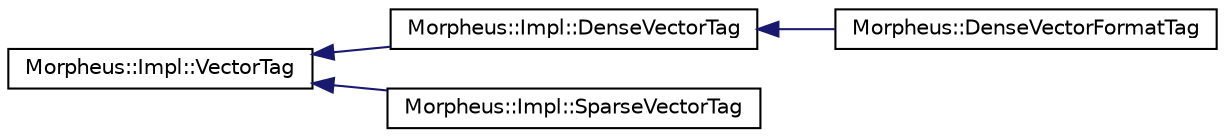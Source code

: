 digraph "Graphical Class Hierarchy"
{
 // LATEX_PDF_SIZE
  edge [fontname="Helvetica",fontsize="10",labelfontname="Helvetica",labelfontsize="10"];
  node [fontname="Helvetica",fontsize="10",shape=record];
  rankdir="LR";
  Node0 [label="Morpheus::Impl::VectorTag",height=0.2,width=0.4,color="black", fillcolor="white", style="filled",URL="$structMorpheus_1_1Impl_1_1VectorTag.html",tooltip="Tag used to mark containers as Vectors."];
  Node0 -> Node1 [dir="back",color="midnightblue",fontsize="10",style="solid",fontname="Helvetica"];
  Node1 [label="Morpheus::Impl::DenseVectorTag",height=0.2,width=0.4,color="black", fillcolor="white", style="filled",URL="$structMorpheus_1_1Impl_1_1DenseVectorTag.html",tooltip="Tag used to mark containers as Dense Vectors."];
  Node1 -> Node2 [dir="back",color="midnightblue",fontsize="10",style="solid",fontname="Helvetica"];
  Node2 [label="Morpheus::DenseVectorFormatTag",height=0.2,width=0.4,color="black", fillcolor="white", style="filled",URL="$structMorpheus_1_1DenseVectorFormatTag.html",tooltip="Tag used to mark containers as Vector Containers (Dense) with Dense Format."];
  Node0 -> Node3 [dir="back",color="midnightblue",fontsize="10",style="solid",fontname="Helvetica"];
  Node3 [label="Morpheus::Impl::SparseVectorTag",height=0.2,width=0.4,color="black", fillcolor="white", style="filled",URL="$structMorpheus_1_1Impl_1_1SparseVectorTag.html",tooltip="Tag used to mark containers as Sparse Vectors."];
}

